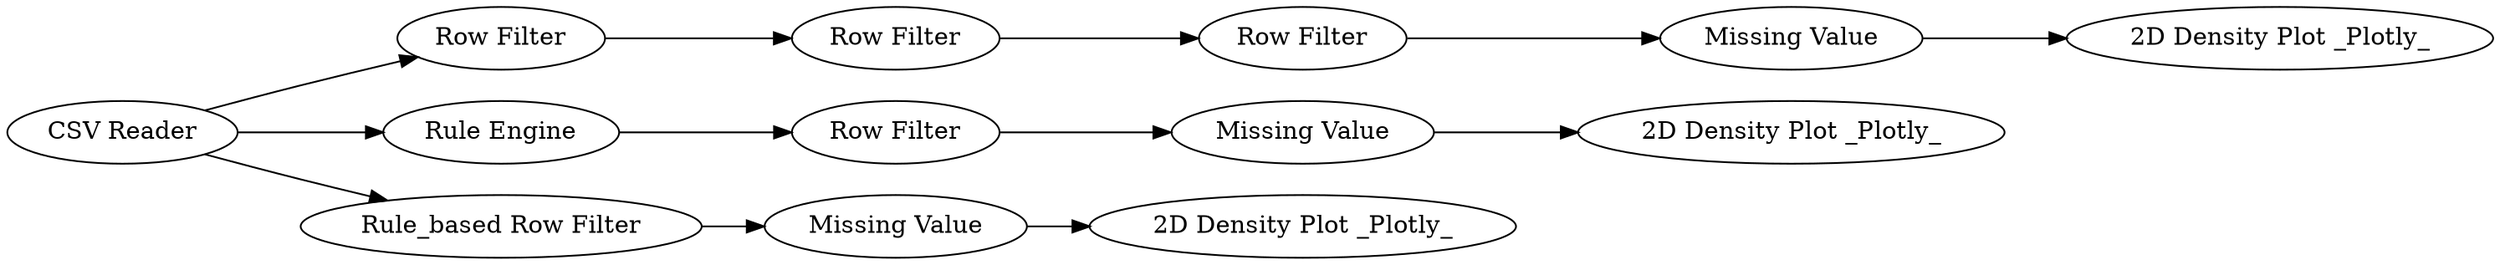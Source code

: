 digraph {
	1 [label="CSV Reader"]
	2 [label="Row Filter"]
	3 [label="Row Filter"]
	4 [label="Row Filter"]
	5 [label="Missing Value"]
	7 [label="2D Density Plot _Plotly_"]
	8 [label="Rule Engine"]
	9 [label="Row Filter"]
	10 [label="2D Density Plot _Plotly_"]
	11 [label="Missing Value"]
	12 [label="Rule_based Row Filter"]
	13 [label="Missing Value"]
	14 [label="2D Density Plot _Plotly_"]
	1 -> 2
	1 -> 8
	1 -> 12
	2 -> 3
	3 -> 4
	4 -> 5
	5 -> 7
	8 -> 9
	9 -> 11
	11 -> 10
	12 -> 13
	13 -> 14
	rankdir=LR
}
